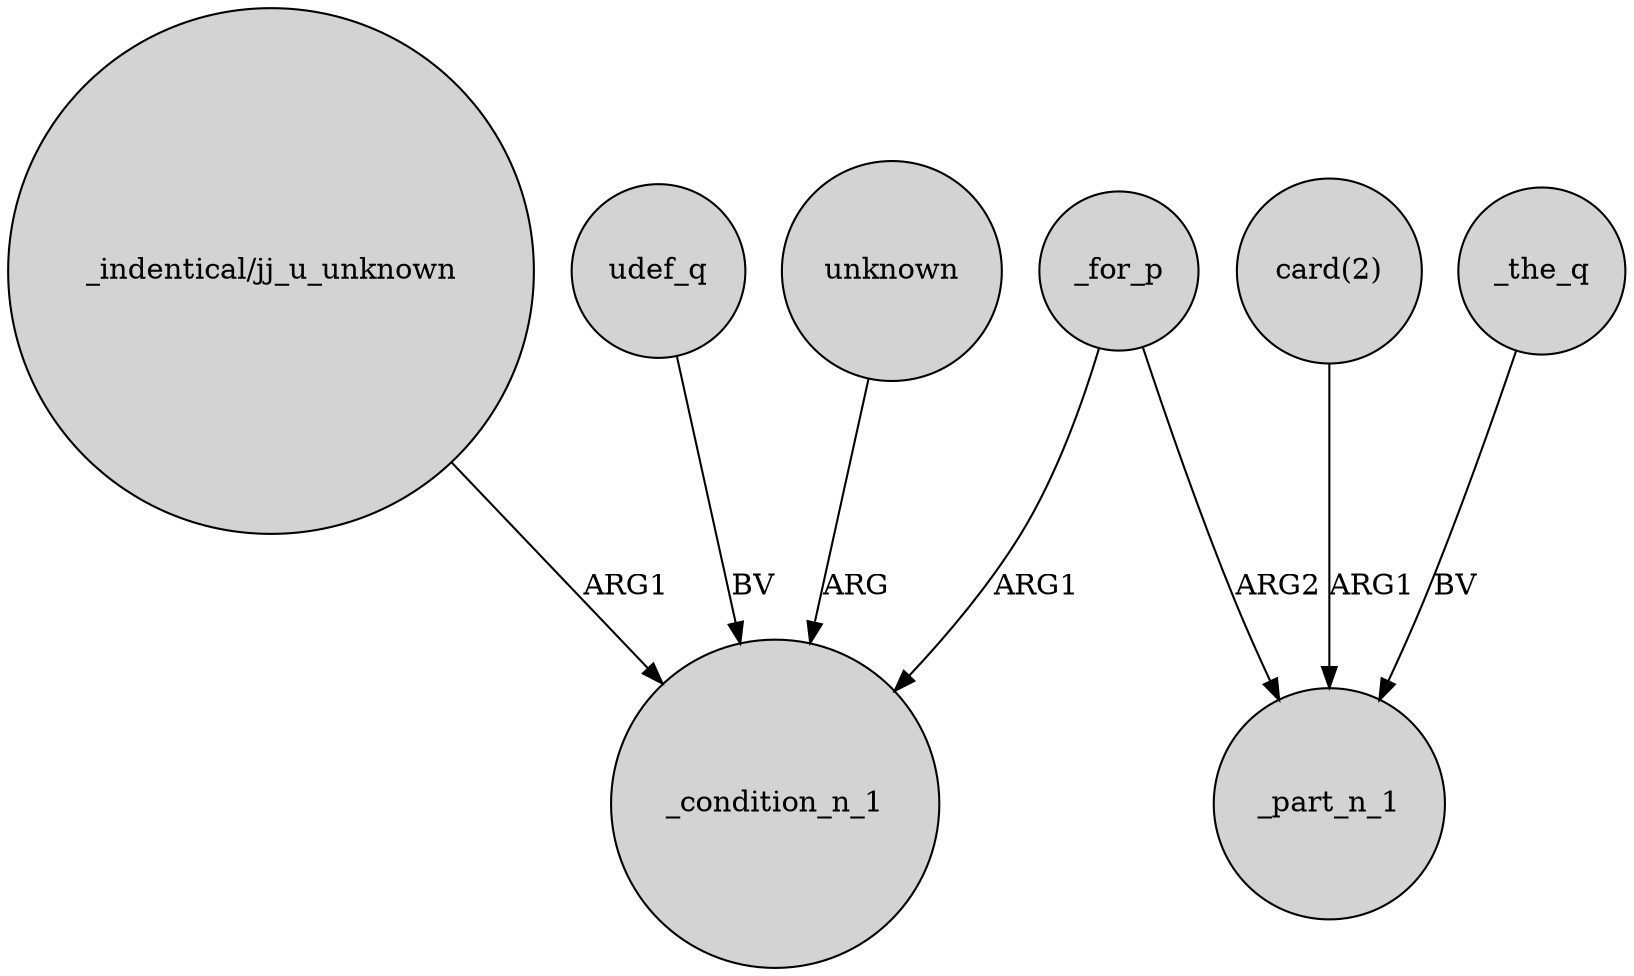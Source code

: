 digraph {
	node [shape=circle style=filled]
	_for_p -> _condition_n_1 [label=ARG1]
	unknown -> _condition_n_1 [label=ARG]
	_for_p -> _part_n_1 [label=ARG2]
	"_indentical/jj_u_unknown" -> _condition_n_1 [label=ARG1]
	"card(2)" -> _part_n_1 [label=ARG1]
	_the_q -> _part_n_1 [label=BV]
	udef_q -> _condition_n_1 [label=BV]
}
